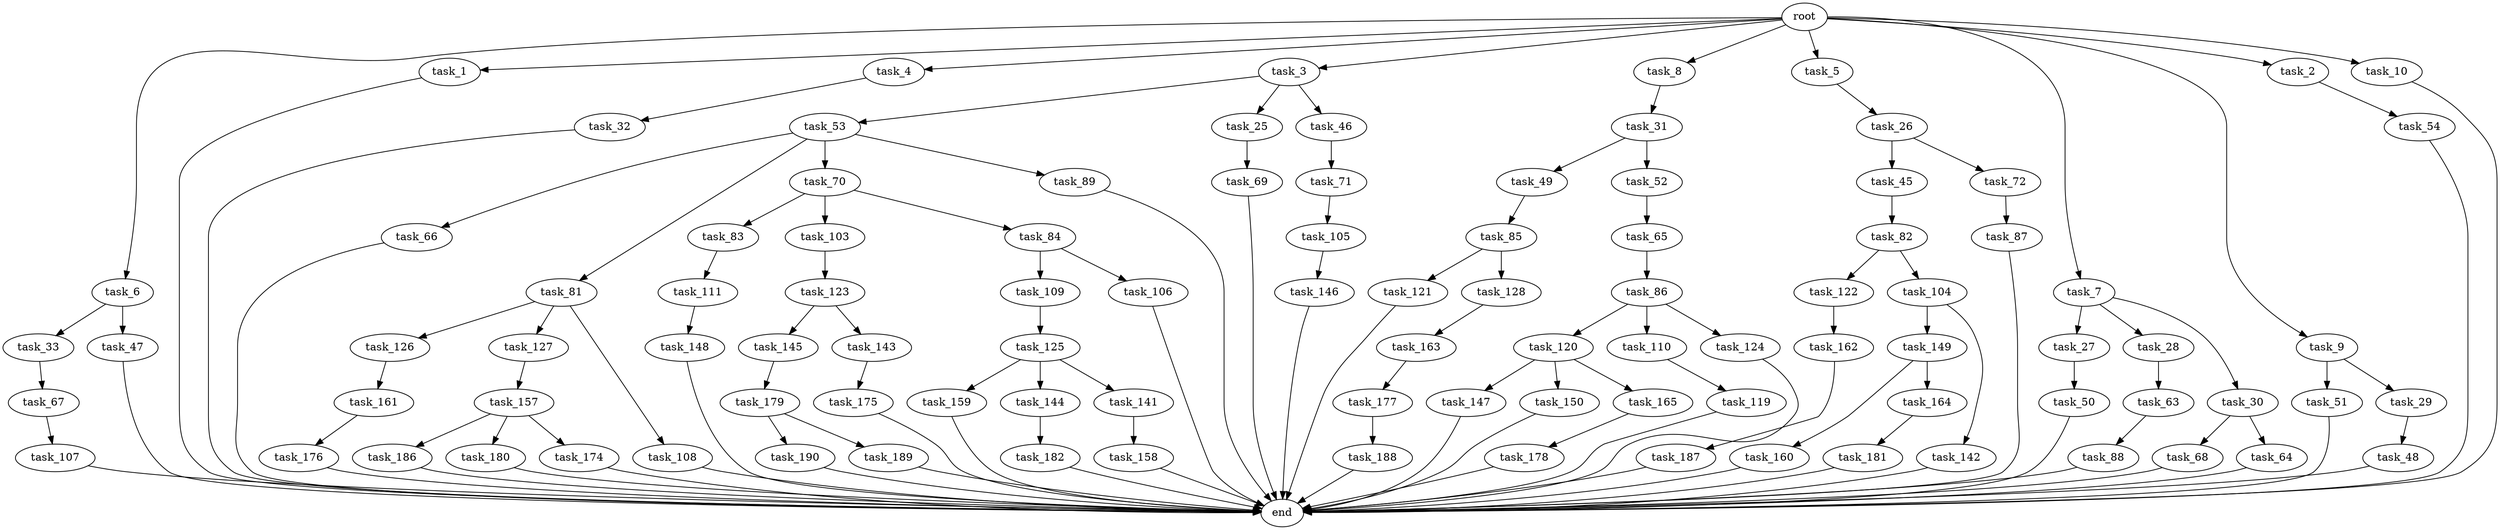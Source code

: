 digraph G {
  task_6 [size="1.024000"];
  task_45 [size="309237645.312000"];
  task_187 [size="214748364.800000"];
  task_123 [size="137438953.472000"];
  task_66 [size="214748364.800000"];
  task_1 [size="1.024000"];
  task_82 [size="214748364.800000"];
  task_159 [size="137438953.472000"];
  task_68 [size="420906795.008000"];
  task_119 [size="858993459.200000"];
  task_190 [size="420906795.008000"];
  task_149 [size="858993459.200000"];
  task_83 [size="420906795.008000"];
  task_72 [size="309237645.312000"];
  root [size="0.000000"];
  task_63 [size="214748364.800000"];
  task_176 [size="34359738.368000"];
  task_179 [size="137438953.472000"];
  task_144 [size="137438953.472000"];
  task_148 [size="309237645.312000"];
  task_4 [size="1.024000"];
  task_3 [size="1.024000"];
  task_86 [size="34359738.368000"];
  task_147 [size="137438953.472000"];
  task_189 [size="420906795.008000"];
  task_85 [size="214748364.800000"];
  task_121 [size="549755813.888000"];
  task_178 [size="214748364.800000"];
  task_182 [size="309237645.312000"];
  task_8 [size="1.024000"];
  task_120 [size="420906795.008000"];
  task_27 [size="77309411.328000"];
  task_109 [size="77309411.328000"];
  task_177 [size="214748364.800000"];
  task_5 [size="1.024000"];
  task_107 [size="420906795.008000"];
  task_49 [size="34359738.368000"];
  task_145 [size="420906795.008000"];
  task_128 [size="549755813.888000"];
  task_54 [size="137438953.472000"];
  task_32 [size="34359738.368000"];
  task_88 [size="549755813.888000"];
  task_7 [size="1.024000"];
  task_188 [size="34359738.368000"];
  task_53 [size="420906795.008000"];
  task_25 [size="420906795.008000"];
  task_126 [size="214748364.800000"];
  task_51 [size="858993459.200000"];
  task_31 [size="549755813.888000"];
  task_186 [size="858993459.200000"];
  task_28 [size="77309411.328000"];
  task_142 [size="858993459.200000"];
  task_9 [size="1.024000"];
  task_180 [size="858993459.200000"];
  task_175 [size="34359738.368000"];
  task_141 [size="137438953.472000"];
  task_162 [size="309237645.312000"];
  task_26 [size="695784701.952000"];
  task_143 [size="420906795.008000"];
  task_2 [size="1.024000"];
  task_106 [size="77309411.328000"];
  task_105 [size="77309411.328000"];
  task_150 [size="137438953.472000"];
  task_81 [size="214748364.800000"];
  task_52 [size="34359738.368000"];
  task_87 [size="309237645.312000"];
  task_50 [size="695784701.952000"];
  task_122 [size="214748364.800000"];
  task_111 [size="695784701.952000"];
  task_104 [size="214748364.800000"];
  task_158 [size="309237645.312000"];
  task_160 [size="420906795.008000"];
  task_174 [size="858993459.200000"];
  task_103 [size="420906795.008000"];
  task_127 [size="214748364.800000"];
  task_70 [size="214748364.800000"];
  task_165 [size="137438953.472000"];
  task_30 [size="77309411.328000"];
  task_67 [size="309237645.312000"];
  task_48 [size="137438953.472000"];
  task_10 [size="1.024000"];
  task_65 [size="858993459.200000"];
  task_164 [size="420906795.008000"];
  task_64 [size="420906795.008000"];
  task_163 [size="695784701.952000"];
  task_29 [size="858993459.200000"];
  task_84 [size="420906795.008000"];
  task_181 [size="34359738.368000"];
  task_161 [size="858993459.200000"];
  task_33 [size="549755813.888000"];
  task_47 [size="549755813.888000"];
  task_69 [size="34359738.368000"];
  task_108 [size="214748364.800000"];
  end [size="0.000000"];
  task_71 [size="34359738.368000"];
  task_89 [size="214748364.800000"];
  task_46 [size="420906795.008000"];
  task_146 [size="77309411.328000"];
  task_110 [size="420906795.008000"];
  task_124 [size="420906795.008000"];
  task_125 [size="137438953.472000"];
  task_157 [size="420906795.008000"];

  task_6 -> task_33 [size="536870912.000000"];
  task_6 -> task_47 [size="536870912.000000"];
  task_45 -> task_82 [size="209715200.000000"];
  task_187 -> end [size="1.000000"];
  task_123 -> task_143 [size="411041792.000000"];
  task_123 -> task_145 [size="411041792.000000"];
  task_66 -> end [size="1.000000"];
  task_1 -> end [size="1.000000"];
  task_82 -> task_122 [size="209715200.000000"];
  task_82 -> task_104 [size="209715200.000000"];
  task_159 -> end [size="1.000000"];
  task_68 -> end [size="1.000000"];
  task_119 -> end [size="1.000000"];
  task_190 -> end [size="1.000000"];
  task_149 -> task_164 [size="411041792.000000"];
  task_149 -> task_160 [size="411041792.000000"];
  task_83 -> task_111 [size="679477248.000000"];
  task_72 -> task_87 [size="301989888.000000"];
  root -> task_2 [size="1.000000"];
  root -> task_6 [size="1.000000"];
  root -> task_7 [size="1.000000"];
  root -> task_4 [size="1.000000"];
  root -> task_3 [size="1.000000"];
  root -> task_5 [size="1.000000"];
  root -> task_1 [size="1.000000"];
  root -> task_8 [size="1.000000"];
  root -> task_9 [size="1.000000"];
  root -> task_10 [size="1.000000"];
  task_63 -> task_88 [size="536870912.000000"];
  task_176 -> end [size="1.000000"];
  task_179 -> task_190 [size="411041792.000000"];
  task_179 -> task_189 [size="411041792.000000"];
  task_144 -> task_182 [size="301989888.000000"];
  task_148 -> end [size="1.000000"];
  task_4 -> task_32 [size="33554432.000000"];
  task_3 -> task_53 [size="411041792.000000"];
  task_3 -> task_25 [size="411041792.000000"];
  task_3 -> task_46 [size="411041792.000000"];
  task_86 -> task_110 [size="411041792.000000"];
  task_86 -> task_124 [size="411041792.000000"];
  task_86 -> task_120 [size="411041792.000000"];
  task_147 -> end [size="1.000000"];
  task_189 -> end [size="1.000000"];
  task_85 -> task_128 [size="536870912.000000"];
  task_85 -> task_121 [size="536870912.000000"];
  task_121 -> end [size="1.000000"];
  task_178 -> end [size="1.000000"];
  task_182 -> end [size="1.000000"];
  task_8 -> task_31 [size="536870912.000000"];
  task_120 -> task_165 [size="134217728.000000"];
  task_120 -> task_147 [size="134217728.000000"];
  task_120 -> task_150 [size="134217728.000000"];
  task_27 -> task_50 [size="679477248.000000"];
  task_109 -> task_125 [size="134217728.000000"];
  task_177 -> task_188 [size="33554432.000000"];
  task_5 -> task_26 [size="679477248.000000"];
  task_107 -> end [size="1.000000"];
  task_49 -> task_85 [size="209715200.000000"];
  task_145 -> task_179 [size="134217728.000000"];
  task_128 -> task_163 [size="679477248.000000"];
  task_54 -> end [size="1.000000"];
  task_32 -> end [size="1.000000"];
  task_88 -> end [size="1.000000"];
  task_7 -> task_27 [size="75497472.000000"];
  task_7 -> task_30 [size="75497472.000000"];
  task_7 -> task_28 [size="75497472.000000"];
  task_188 -> end [size="1.000000"];
  task_53 -> task_66 [size="209715200.000000"];
  task_53 -> task_89 [size="209715200.000000"];
  task_53 -> task_81 [size="209715200.000000"];
  task_53 -> task_70 [size="209715200.000000"];
  task_25 -> task_69 [size="33554432.000000"];
  task_126 -> task_161 [size="838860800.000000"];
  task_51 -> end [size="1.000000"];
  task_31 -> task_52 [size="33554432.000000"];
  task_31 -> task_49 [size="33554432.000000"];
  task_186 -> end [size="1.000000"];
  task_28 -> task_63 [size="209715200.000000"];
  task_142 -> end [size="1.000000"];
  task_9 -> task_29 [size="838860800.000000"];
  task_9 -> task_51 [size="838860800.000000"];
  task_180 -> end [size="1.000000"];
  task_175 -> end [size="1.000000"];
  task_141 -> task_158 [size="301989888.000000"];
  task_162 -> task_187 [size="209715200.000000"];
  task_26 -> task_45 [size="301989888.000000"];
  task_26 -> task_72 [size="301989888.000000"];
  task_143 -> task_175 [size="33554432.000000"];
  task_2 -> task_54 [size="134217728.000000"];
  task_106 -> end [size="1.000000"];
  task_105 -> task_146 [size="75497472.000000"];
  task_150 -> end [size="1.000000"];
  task_81 -> task_108 [size="209715200.000000"];
  task_81 -> task_126 [size="209715200.000000"];
  task_81 -> task_127 [size="209715200.000000"];
  task_52 -> task_65 [size="838860800.000000"];
  task_87 -> end [size="1.000000"];
  task_50 -> end [size="1.000000"];
  task_122 -> task_162 [size="301989888.000000"];
  task_111 -> task_148 [size="301989888.000000"];
  task_104 -> task_142 [size="838860800.000000"];
  task_104 -> task_149 [size="838860800.000000"];
  task_158 -> end [size="1.000000"];
  task_160 -> end [size="1.000000"];
  task_174 -> end [size="1.000000"];
  task_103 -> task_123 [size="134217728.000000"];
  task_127 -> task_157 [size="411041792.000000"];
  task_70 -> task_84 [size="411041792.000000"];
  task_70 -> task_103 [size="411041792.000000"];
  task_70 -> task_83 [size="411041792.000000"];
  task_165 -> task_178 [size="209715200.000000"];
  task_30 -> task_64 [size="411041792.000000"];
  task_30 -> task_68 [size="411041792.000000"];
  task_67 -> task_107 [size="411041792.000000"];
  task_48 -> end [size="1.000000"];
  task_10 -> end [size="1.000000"];
  task_65 -> task_86 [size="33554432.000000"];
  task_164 -> task_181 [size="33554432.000000"];
  task_64 -> end [size="1.000000"];
  task_163 -> task_177 [size="209715200.000000"];
  task_29 -> task_48 [size="134217728.000000"];
  task_84 -> task_106 [size="75497472.000000"];
  task_84 -> task_109 [size="75497472.000000"];
  task_181 -> end [size="1.000000"];
  task_161 -> task_176 [size="33554432.000000"];
  task_33 -> task_67 [size="301989888.000000"];
  task_47 -> end [size="1.000000"];
  task_69 -> end [size="1.000000"];
  task_108 -> end [size="1.000000"];
  task_71 -> task_105 [size="75497472.000000"];
  task_89 -> end [size="1.000000"];
  task_46 -> task_71 [size="33554432.000000"];
  task_146 -> end [size="1.000000"];
  task_110 -> task_119 [size="838860800.000000"];
  task_124 -> end [size="1.000000"];
  task_125 -> task_144 [size="134217728.000000"];
  task_125 -> task_159 [size="134217728.000000"];
  task_125 -> task_141 [size="134217728.000000"];
  task_157 -> task_180 [size="838860800.000000"];
  task_157 -> task_174 [size="838860800.000000"];
  task_157 -> task_186 [size="838860800.000000"];
}
